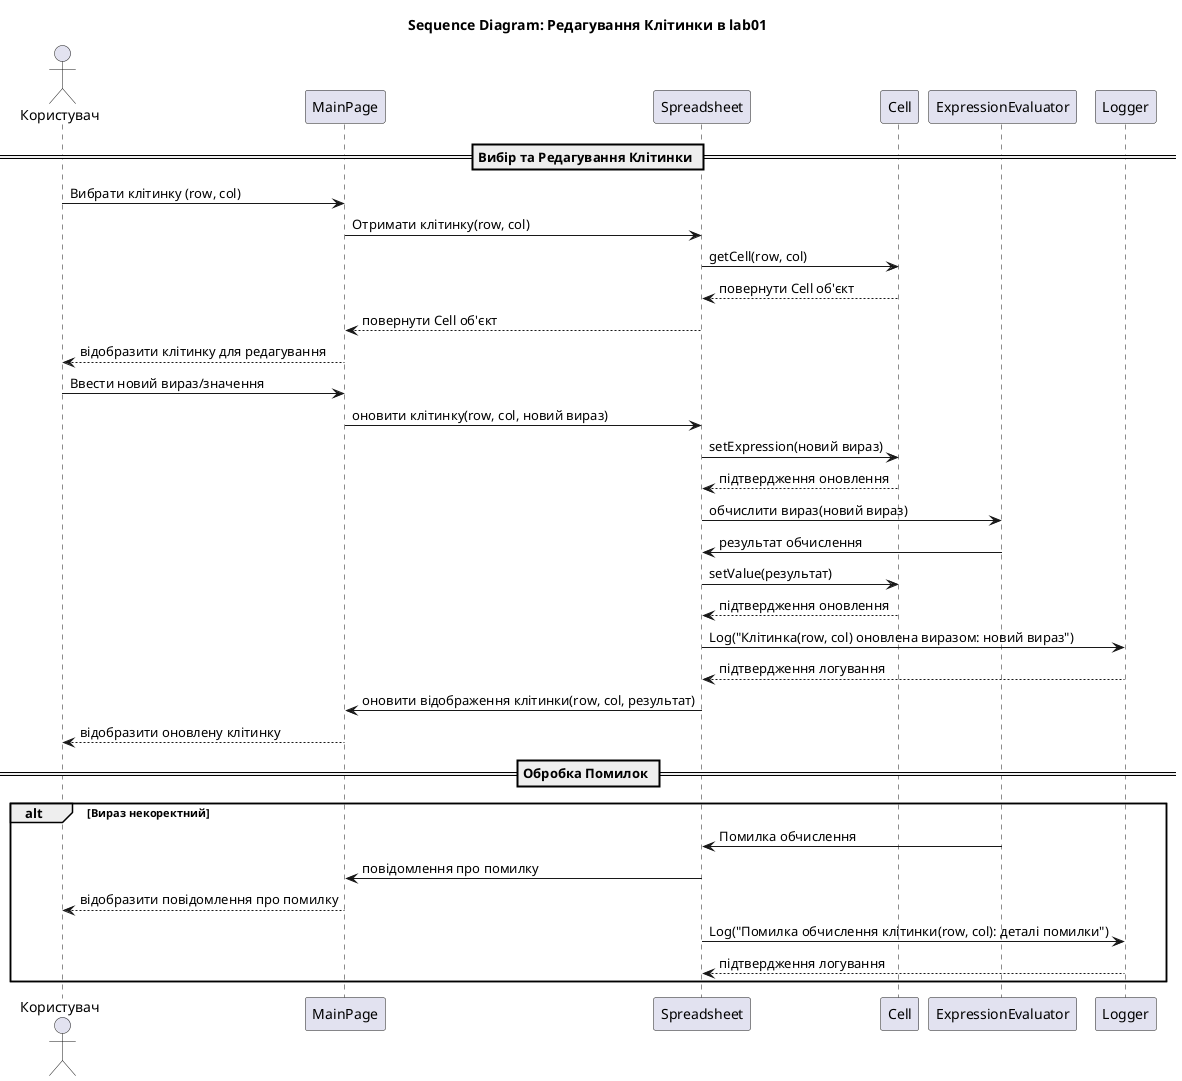 @startuml
title Sequence Diagram: Редагування Клітинки в lab01

actor Користувач as User

participant "MainPage" as MP
participant "Spreadsheet" as SS
participant "Cell" as C
participant "ExpressionEvaluator" as EE
participant "Logger" as Log

== Вибір та Редагування Клітинки ==

User -> MP: Вибрати клітинку (row, col)
MP -> SS: Отримати клітинку(row, col)
SS -> C: getCell(row, col)
C --> SS: повернути Cell об'єкт
SS --> MP: повернути Cell об'єкт
MP --> User: відобразити клітинку для редагування

User -> MP: Ввести новий вираз/значення
MP -> SS: оновити клітинку(row, col, новий вираз)
SS -> C: setExpression(новий вираз)
C --> SS: підтвердження оновлення
SS -> EE: обчислити вираз(новий вираз)
EE -> SS: результат обчислення
SS -> C: setValue(результат)
C --> SS: підтвердження оновлення
SS -> Log: Log("Клітинка(row, col) оновлена виразом: новий вираз")
Log --> SS: підтвердження логування
SS -> MP: оновити відображення клітинки(row, col, результат)
MP --> User: відобразити оновлену клітинку

== Обробка Помилок ==

alt Вираз некоректний
    EE -> SS: Помилка обчислення
    SS -> MP: повідомлення про помилку
    MP --> User: відобразити повідомлення про помилку
    SS -> Log: Log("Помилка обчислення клітинки(row, col): деталі помилки")
    Log --> SS: підтвердження логування
end alt

@enduml
